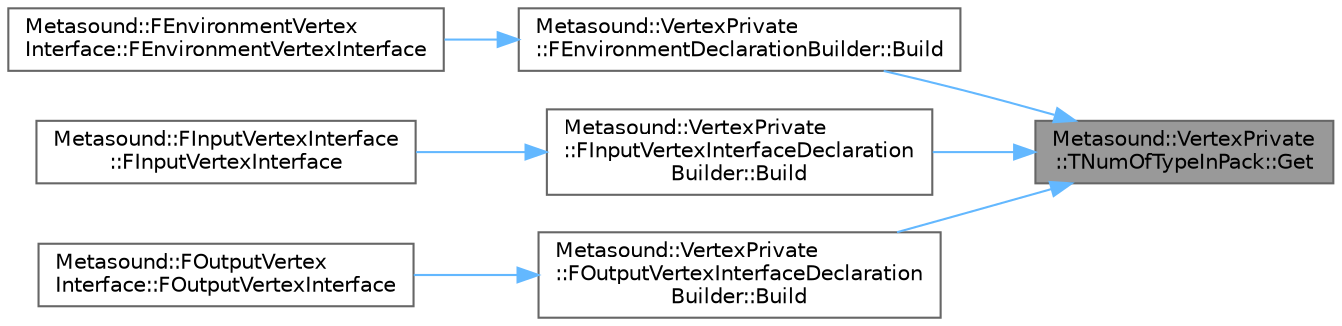 digraph "Metasound::VertexPrivate::TNumOfTypeInPack::Get"
{
 // INTERACTIVE_SVG=YES
 // LATEX_PDF_SIZE
  bgcolor="transparent";
  edge [fontname=Helvetica,fontsize=10,labelfontname=Helvetica,labelfontsize=10];
  node [fontname=Helvetica,fontsize=10,shape=box,height=0.2,width=0.4];
  rankdir="RL";
  Node1 [id="Node000001",label="Metasound::VertexPrivate\l::TNumOfTypeInPack::Get",height=0.2,width=0.4,color="gray40", fillcolor="grey60", style="filled", fontcolor="black",tooltip=" "];
  Node1 -> Node2 [id="edge1_Node000001_Node000002",dir="back",color="steelblue1",style="solid",tooltip=" "];
  Node2 [id="Node000002",label="Metasound::VertexPrivate\l::FEnvironmentDeclarationBuilder::Build",height=0.2,width=0.4,color="grey40", fillcolor="white", style="filled",URL="$d2/db6/classMetasound_1_1VertexPrivate_1_1FEnvironmentDeclarationBuilder.html#a6e15cdcaf8ecf5f21d0e2a167104e76b",tooltip=" "];
  Node2 -> Node3 [id="edge2_Node000002_Node000003",dir="back",color="steelblue1",style="solid",tooltip=" "];
  Node3 [id="Node000003",label="Metasound::FEnvironmentVertex\lInterface::FEnvironmentVertexInterface",height=0.2,width=0.4,color="grey40", fillcolor="white", style="filled",URL="$d9/dc3/classMetasound_1_1FEnvironmentVertexInterface.html#a1a0141c9f990789814ba2455db33e5db",tooltip=" "];
  Node1 -> Node4 [id="edge3_Node000001_Node000004",dir="back",color="steelblue1",style="solid",tooltip=" "];
  Node4 [id="Node000004",label="Metasound::VertexPrivate\l::FInputVertexInterfaceDeclaration\lBuilder::Build",height=0.2,width=0.4,color="grey40", fillcolor="white", style="filled",URL="$d8/dd9/classMetasound_1_1VertexPrivate_1_1FInputVertexInterfaceDeclarationBuilder.html#a06907aaceb9c8c0c4bb52e2cc2a4309a",tooltip=" "];
  Node4 -> Node5 [id="edge4_Node000004_Node000005",dir="back",color="steelblue1",style="solid",tooltip=" "];
  Node5 [id="Node000005",label="Metasound::FInputVertexInterface\l::FInputVertexInterface",height=0.2,width=0.4,color="grey40", fillcolor="white", style="filled",URL="$d8/d0e/classMetasound_1_1FInputVertexInterface.html#a4f1bb0331fef72cf5f501b5144af6a80",tooltip="Construct an FInputVertexInterface from a parameter pack."];
  Node1 -> Node6 [id="edge5_Node000001_Node000006",dir="back",color="steelblue1",style="solid",tooltip=" "];
  Node6 [id="Node000006",label="Metasound::VertexPrivate\l::FOutputVertexInterfaceDeclaration\lBuilder::Build",height=0.2,width=0.4,color="grey40", fillcolor="white", style="filled",URL="$d5/d4b/classMetasound_1_1VertexPrivate_1_1FOutputVertexInterfaceDeclarationBuilder.html#a9b9c15d187abbf9162bcb8ebbbdf8565",tooltip=" "];
  Node6 -> Node7 [id="edge6_Node000006_Node000007",dir="back",color="steelblue1",style="solid",tooltip=" "];
  Node7 [id="Node000007",label="Metasound::FOutputVertex\lInterface::FOutputVertexInterface",height=0.2,width=0.4,color="grey40", fillcolor="white", style="filled",URL="$d2/d52/classMetasound_1_1FOutputVertexInterface.html#a3e8cdbbd8abc5749d9768c91b5f29fdd",tooltip="Construct an FOutputVertexInterface from a parameter pack."];
}
